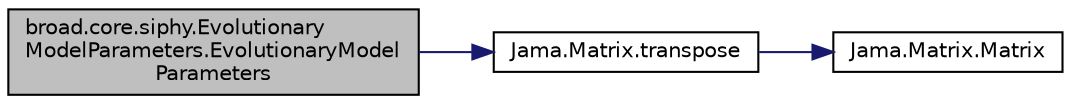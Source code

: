 digraph "broad.core.siphy.EvolutionaryModelParameters.EvolutionaryModelParameters"
{
  edge [fontname="Helvetica",fontsize="10",labelfontname="Helvetica",labelfontsize="10"];
  node [fontname="Helvetica",fontsize="10",shape=record];
  rankdir="LR";
  Node1 [label="broad.core.siphy.Evolutionary\lModelParameters.EvolutionaryModel\lParameters",height=0.2,width=0.4,color="black", fillcolor="grey75", style="filled" fontcolor="black"];
  Node1 -> Node2 [color="midnightblue",fontsize="10",style="solid",fontname="Helvetica"];
  Node2 [label="Jama.Matrix.transpose",height=0.2,width=0.4,color="black", fillcolor="white", style="filled",URL="$class_jama_1_1_matrix.html#a9cb00b58a95db447b59656a8aa40445b"];
  Node2 -> Node3 [color="midnightblue",fontsize="10",style="solid",fontname="Helvetica"];
  Node3 [label="Jama.Matrix.Matrix",height=0.2,width=0.4,color="black", fillcolor="white", style="filled",URL="$class_jama_1_1_matrix.html#a877dfa361af400fbf817b1046856e239"];
}
